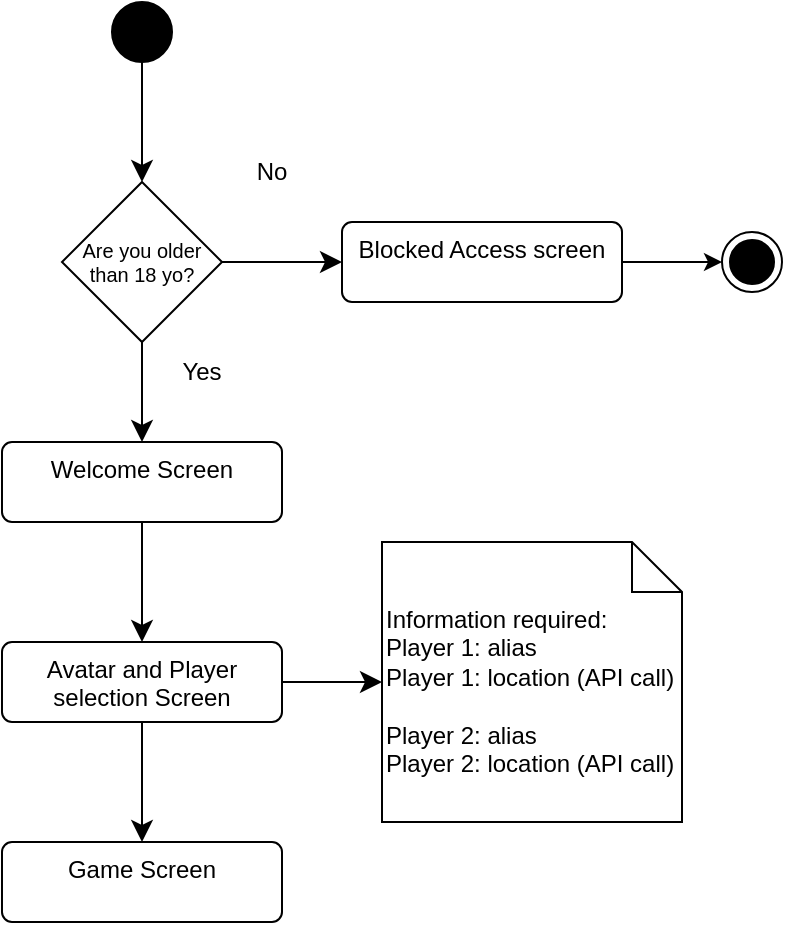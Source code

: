 <mxfile version="26.1.3">
  <diagram id="C5RBs43oDa-KdzZeNtuy" name="Page-1">
    <mxGraphModel dx="1416" dy="855" grid="1" gridSize="10" guides="1" tooltips="1" connect="1" arrows="1" fold="1" page="1" pageScale="1" pageWidth="827" pageHeight="1169" math="0" shadow="0">
      <root>
        <mxCell id="WIyWlLk6GJQsqaUBKTNV-0" />
        <mxCell id="WIyWlLk6GJQsqaUBKTNV-1" parent="WIyWlLk6GJQsqaUBKTNV-0" />
        <mxCell id="K7yPg13TZxiOZWAHRg8s-27" style="edgeStyle=none;curved=1;rounded=0;orthogonalLoop=1;jettySize=auto;html=1;entryX=0.5;entryY=0;entryDx=0;entryDy=0;fontSize=12;startSize=8;endSize=8;" edge="1" parent="WIyWlLk6GJQsqaUBKTNV-1" source="K7yPg13TZxiOZWAHRg8s-2" target="K7yPg13TZxiOZWAHRg8s-26">
          <mxGeometry relative="1" as="geometry" />
        </mxCell>
        <mxCell id="K7yPg13TZxiOZWAHRg8s-2" value="" style="ellipse;fillColor=strokeColor;html=1;" vertex="1" parent="WIyWlLk6GJQsqaUBKTNV-1">
          <mxGeometry x="45" y="110" width="30" height="30" as="geometry" />
        </mxCell>
        <mxCell id="K7yPg13TZxiOZWAHRg8s-34" style="edgeStyle=none;curved=1;rounded=0;orthogonalLoop=1;jettySize=auto;html=1;entryX=0.5;entryY=0;entryDx=0;entryDy=0;fontSize=12;startSize=8;endSize=8;" edge="1" parent="WIyWlLk6GJQsqaUBKTNV-1" source="K7yPg13TZxiOZWAHRg8s-4" target="K7yPg13TZxiOZWAHRg8s-31">
          <mxGeometry relative="1" as="geometry" />
        </mxCell>
        <mxCell id="K7yPg13TZxiOZWAHRg8s-4" value="Welcome Screen" style="html=1;align=center;verticalAlign=top;rounded=1;absoluteArcSize=1;arcSize=10;dashed=0;whiteSpace=wrap;" vertex="1" parent="WIyWlLk6GJQsqaUBKTNV-1">
          <mxGeometry x="-10" y="330" width="140" height="40" as="geometry" />
        </mxCell>
        <mxCell id="K7yPg13TZxiOZWAHRg8s-9" style="edgeStyle=orthogonalEdgeStyle;rounded=0;orthogonalLoop=1;jettySize=auto;html=1;entryX=0;entryY=0.5;entryDx=0;entryDy=0;" edge="1" parent="WIyWlLk6GJQsqaUBKTNV-1" source="K7yPg13TZxiOZWAHRg8s-10" target="K7yPg13TZxiOZWAHRg8s-21">
          <mxGeometry relative="1" as="geometry" />
        </mxCell>
        <mxCell id="K7yPg13TZxiOZWAHRg8s-10" value="Blocked Access screen" style="html=1;align=center;verticalAlign=top;rounded=1;absoluteArcSize=1;arcSize=10;dashed=0;whiteSpace=wrap;" vertex="1" parent="WIyWlLk6GJQsqaUBKTNV-1">
          <mxGeometry x="160" y="220" width="140" height="40" as="geometry" />
        </mxCell>
        <mxCell id="K7yPg13TZxiOZWAHRg8s-18" value="Game Screen" style="html=1;align=center;verticalAlign=top;rounded=1;absoluteArcSize=1;arcSize=10;dashed=0;whiteSpace=wrap;" vertex="1" parent="WIyWlLk6GJQsqaUBKTNV-1">
          <mxGeometry x="-10" y="530" width="140" height="40" as="geometry" />
        </mxCell>
        <mxCell id="K7yPg13TZxiOZWAHRg8s-21" value="" style="ellipse;html=1;shape=endState;fillColor=strokeColor;" vertex="1" parent="WIyWlLk6GJQsqaUBKTNV-1">
          <mxGeometry x="350" y="225" width="30" height="30" as="geometry" />
        </mxCell>
        <mxCell id="K7yPg13TZxiOZWAHRg8s-22" value="Yes" style="text;html=1;align=center;verticalAlign=middle;whiteSpace=wrap;rounded=0;" vertex="1" parent="WIyWlLk6GJQsqaUBKTNV-1">
          <mxGeometry x="60" y="280" width="60" height="30" as="geometry" />
        </mxCell>
        <mxCell id="K7yPg13TZxiOZWAHRg8s-23" value="No" style="text;html=1;align=center;verticalAlign=middle;whiteSpace=wrap;rounded=0;" vertex="1" parent="WIyWlLk6GJQsqaUBKTNV-1">
          <mxGeometry x="95" y="180" width="60" height="30" as="geometry" />
        </mxCell>
        <mxCell id="K7yPg13TZxiOZWAHRg8s-29" style="edgeStyle=none;curved=1;rounded=0;orthogonalLoop=1;jettySize=auto;html=1;entryX=0.5;entryY=0;entryDx=0;entryDy=0;fontSize=12;startSize=8;endSize=8;" edge="1" parent="WIyWlLk6GJQsqaUBKTNV-1" source="K7yPg13TZxiOZWAHRg8s-26" target="K7yPg13TZxiOZWAHRg8s-4">
          <mxGeometry relative="1" as="geometry" />
        </mxCell>
        <mxCell id="K7yPg13TZxiOZWAHRg8s-30" style="edgeStyle=none;curved=1;rounded=0;orthogonalLoop=1;jettySize=auto;html=1;entryX=0;entryY=0.5;entryDx=0;entryDy=0;fontSize=12;startSize=8;endSize=8;" edge="1" parent="WIyWlLk6GJQsqaUBKTNV-1" source="K7yPg13TZxiOZWAHRg8s-26" target="K7yPg13TZxiOZWAHRg8s-10">
          <mxGeometry relative="1" as="geometry" />
        </mxCell>
        <mxCell id="K7yPg13TZxiOZWAHRg8s-26" value="Are you older than 18 yo?" style="rhombus;whiteSpace=wrap;html=1;fontSize=10;" vertex="1" parent="WIyWlLk6GJQsqaUBKTNV-1">
          <mxGeometry x="20" y="200" width="80" height="80" as="geometry" />
        </mxCell>
        <mxCell id="K7yPg13TZxiOZWAHRg8s-35" style="edgeStyle=none;curved=1;rounded=0;orthogonalLoop=1;jettySize=auto;html=1;entryX=0.5;entryY=0;entryDx=0;entryDy=0;fontSize=12;startSize=8;endSize=8;" edge="1" parent="WIyWlLk6GJQsqaUBKTNV-1" source="K7yPg13TZxiOZWAHRg8s-31" target="K7yPg13TZxiOZWAHRg8s-18">
          <mxGeometry relative="1" as="geometry" />
        </mxCell>
        <mxCell id="K7yPg13TZxiOZWAHRg8s-31" value="Avatar and Player selection Screen" style="html=1;align=center;verticalAlign=top;rounded=1;absoluteArcSize=1;arcSize=10;dashed=0;whiteSpace=wrap;" vertex="1" parent="WIyWlLk6GJQsqaUBKTNV-1">
          <mxGeometry x="-10" y="430" width="140" height="40" as="geometry" />
        </mxCell>
        <mxCell id="K7yPg13TZxiOZWAHRg8s-32" value="Information required:&lt;div&gt;Player 1: alias&lt;/div&gt;&lt;div&gt;Player 1: location (API call)&lt;/div&gt;&lt;div&gt;&lt;br&gt;&lt;/div&gt;&lt;div&gt;Player 2: alias&lt;/div&gt;&lt;div&gt;Player 2: location (API call)&lt;/div&gt;" style="shape=note2;boundedLbl=1;whiteSpace=wrap;html=1;size=25;verticalAlign=top;align=left;" vertex="1" parent="WIyWlLk6GJQsqaUBKTNV-1">
          <mxGeometry x="180" y="380" width="150" height="140" as="geometry" />
        </mxCell>
        <mxCell id="K7yPg13TZxiOZWAHRg8s-33" style="edgeStyle=none;curved=1;rounded=0;orthogonalLoop=1;jettySize=auto;html=1;entryX=0;entryY=0.5;entryDx=0;entryDy=0;entryPerimeter=0;fontSize=12;startSize=8;endSize=8;" edge="1" parent="WIyWlLk6GJQsqaUBKTNV-1" source="K7yPg13TZxiOZWAHRg8s-31" target="K7yPg13TZxiOZWAHRg8s-32">
          <mxGeometry relative="1" as="geometry" />
        </mxCell>
      </root>
    </mxGraphModel>
  </diagram>
</mxfile>
